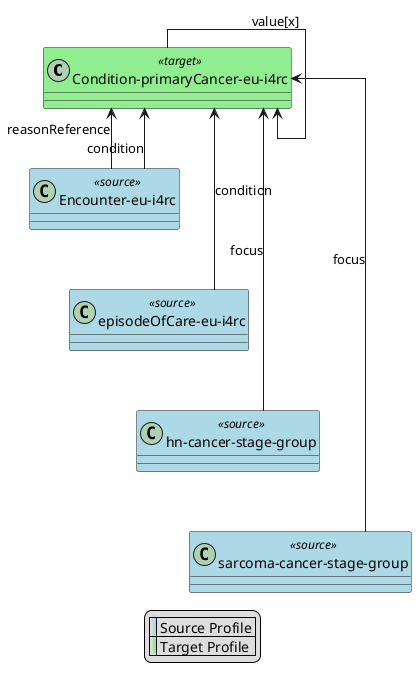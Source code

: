 
@startuml
!define RECTANGLE class
skinparam linetype ortho

skinparam class {
    BackgroundColor<<source>> LightBlue
    BackgroundColor<<target>> LightGreen
}
RECTANGLE ConditionprimaryCancereui4rc as "Condition-primaryCancer-eu-i4rc" <<source>> [[StructureDefinition-Condition-primaryCancer-eu-i4rc.html]]
RECTANGLE Encountereui4rc as "Encounter-eu-i4rc" <<source>> [[StructureDefinition-Condition-primaryCancer-eu-i4rc.html]]
RECTANGLE episodeOfCareeui4rc as "episodeOfCare-eu-i4rc" <<source>> [[StructureDefinition-Condition-primaryCancer-eu-i4rc.html]]
RECTANGLE hncancerstagegroup as "hn-cancer-stage-group" <<source>> [[StructureDefinition-Condition-primaryCancer-eu-i4rc.html]]
RECTANGLE sarcomacancerstagegroup as "sarcoma-cancer-stage-group" <<source>> [[StructureDefinition-Condition-primaryCancer-eu-i4rc.html]]
RECTANGLE ConditionprimaryCancereui4rc as "Condition-primaryCancer-eu-i4rc" <<target>> [[StructureDefinition-Condition-primaryCancer-eu-i4rc.html]]
ConditionprimaryCancereui4rc --> ConditionprimaryCancereui4rc : "value[x]"
Encountereui4rc --> ConditionprimaryCancereui4rc : "reasonReference"
Encountereui4rc --> ConditionprimaryCancereui4rc : "condition"
episodeOfCareeui4rc --> ConditionprimaryCancereui4rc : "condition"
hncancerstagegroup --> ConditionprimaryCancereui4rc : "focus"
sarcomacancerstagegroup --> ConditionprimaryCancereui4rc : "focus"
ConditionprimaryCancereui4rc -[hidden]-> Encountereui4rc
Encountereui4rc -[hidden]-> episodeOfCareeui4rc
episodeOfCareeui4rc -[hidden]-> hncancerstagegroup
hncancerstagegroup -[hidden]-> sarcomacancerstagegroup

legend
  | <back:LightBlue> | Source Profile |
  | <back:LightGreen> | Target Profile |
endlegend

@enduml
